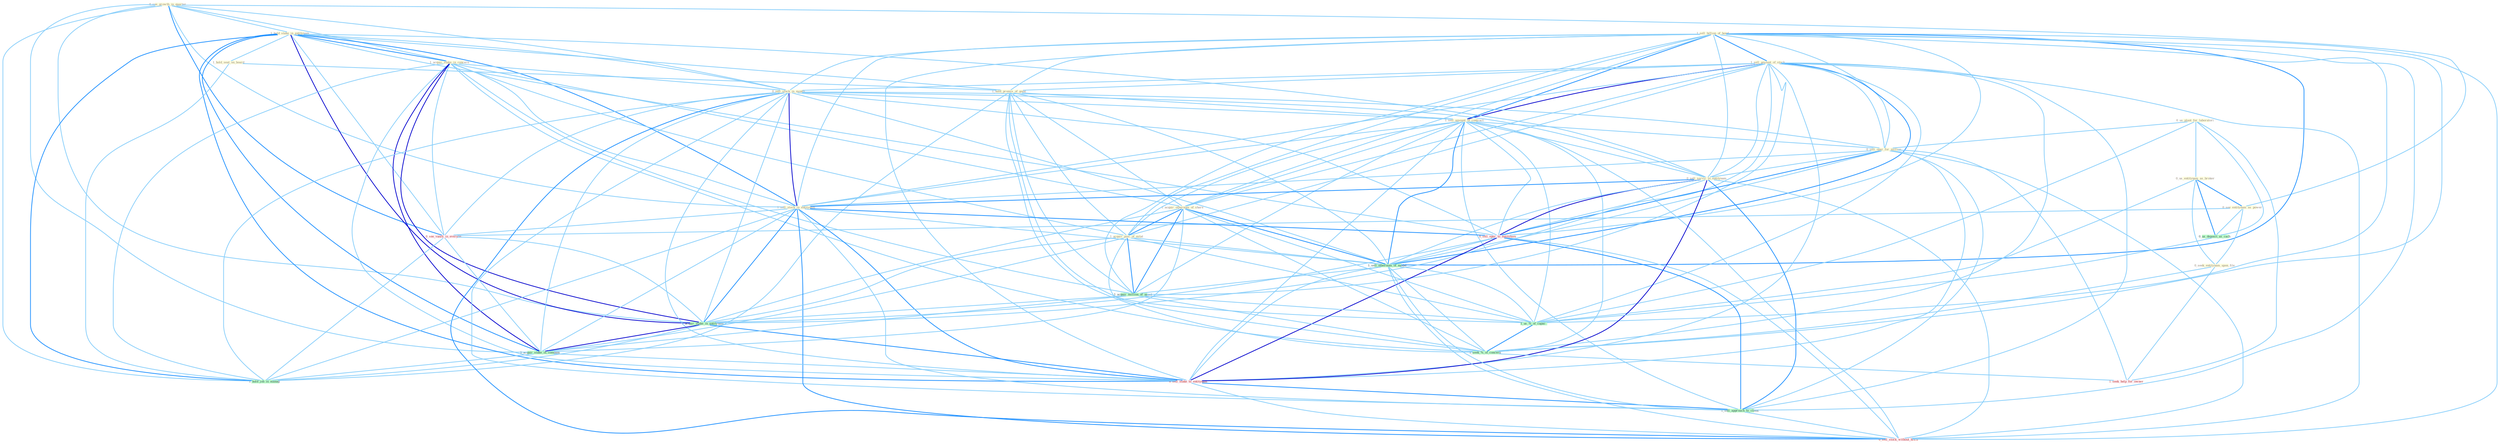 Graph G{ 
    node
    [shape=polygon,style=filled,width=.5,height=.06,color="#BDFCC9",fixedsize=true,fontsize=4,
    fontcolor="#2f4f4f"];
    {node
    [color="#ffffe0", fontcolor="#8b7d6b"] "0_see_growth_in_quarter " "1_sell_billion_of_bond " "1_sell_amount_of_stock " "1_hold_stake_in_entitynam " "0_us_plant_for_laboratori " "1_hold_seat_on_board " "1_hold_promis_of_good " "0_us_entitynam_as_broker " "1_acquir_stake_in_concern " "0_see_entitynam_as_power " "0_sell_stock_in_month " "1_sell_amount_of_contract " "0_sell_oper_for_million " "0_sell_servic_to_entitynam " "0_seek_entitynam_upon_file " "1_acquir_othernum_of_share " "1_sell_stock_in_entitynam " "1_acquir_piec_of_estat "}
{node [color="#fff0f5", fontcolor="#b22222"] "0_sell_oper_to_entitynam " "0_see_vaniti_in_everyon " "0_sell_stake_to_entitynam " "0_sell_stock_without_hitch " "1_seek_help_for_owner "}
edge [color="#B0E2FF"];

	"0_see_growth_in_quarter " -- "1_hold_stake_in_entitynam " [w="1", color="#87cefa" ];
	"0_see_growth_in_quarter " -- "1_acquir_stake_in_concern " [w="1", color="#87cefa" ];
	"0_see_growth_in_quarter " -- "0_see_entitynam_as_power " [w="1", color="#87cefa" ];
	"0_see_growth_in_quarter " -- "0_sell_stock_in_month " [w="1", color="#87cefa" ];
	"0_see_growth_in_quarter " -- "1_sell_stock_in_entitynam " [w="1", color="#87cefa" ];
	"0_see_growth_in_quarter " -- "0_see_vaniti_in_everyon " [w="2", color="#1e90ff" , len=0.8];
	"0_see_growth_in_quarter " -- "1_acquir_stake_in_entitynam " [w="1", color="#87cefa" ];
	"0_see_growth_in_quarter " -- "1_acquir_stake_in_compani " [w="1", color="#87cefa" ];
	"0_see_growth_in_quarter " -- "1_hold_job_in_manag " [w="1", color="#87cefa" ];
	"1_sell_billion_of_bond " -- "1_sell_amount_of_stock " [w="2", color="#1e90ff" , len=0.8];
	"1_sell_billion_of_bond " -- "1_hold_promis_of_good " [w="1", color="#87cefa" ];
	"1_sell_billion_of_bond " -- "0_sell_stock_in_month " [w="1", color="#87cefa" ];
	"1_sell_billion_of_bond " -- "1_sell_amount_of_contract " [w="2", color="#1e90ff" , len=0.8];
	"1_sell_billion_of_bond " -- "0_sell_oper_for_million " [w="1", color="#87cefa" ];
	"1_sell_billion_of_bond " -- "0_sell_servic_to_entitynam " [w="1", color="#87cefa" ];
	"1_sell_billion_of_bond " -- "1_acquir_othernum_of_share " [w="1", color="#87cefa" ];
	"1_sell_billion_of_bond " -- "1_sell_stock_in_entitynam " [w="1", color="#87cefa" ];
	"1_sell_billion_of_bond " -- "1_acquir_piec_of_estat " [w="1", color="#87cefa" ];
	"1_sell_billion_of_bond " -- "0_sell_oper_to_entitynam " [w="1", color="#87cefa" ];
	"1_sell_billion_of_bond " -- "1_sell_othernum_of_model " [w="2", color="#1e90ff" , len=0.8];
	"1_sell_billion_of_bond " -- "1_acquir_million_of_asset " [w="1", color="#87cefa" ];
	"1_sell_billion_of_bond " -- "0_sell_stake_to_entitynam " [w="1", color="#87cefa" ];
	"1_sell_billion_of_bond " -- "1_us_%_of_capac " [w="1", color="#87cefa" ];
	"1_sell_billion_of_bond " -- "1_sell_approach_to_client " [w="1", color="#87cefa" ];
	"1_sell_billion_of_bond " -- "0_sell_stock_without_hitch " [w="1", color="#87cefa" ];
	"1_sell_billion_of_bond " -- "1_seek_%_of_concern " [w="1", color="#87cefa" ];
	"1_sell_amount_of_stock " -- "1_hold_promis_of_good " [w="1", color="#87cefa" ];
	"1_sell_amount_of_stock " -- "0_sell_stock_in_month " [w="1", color="#87cefa" ];
	"1_sell_amount_of_stock " -- "1_sell_amount_of_contract " [w="3", color="#0000cd" , len=0.6];
	"1_sell_amount_of_stock " -- "0_sell_oper_for_million " [w="1", color="#87cefa" ];
	"1_sell_amount_of_stock " -- "0_sell_servic_to_entitynam " [w="1", color="#87cefa" ];
	"1_sell_amount_of_stock " -- "1_acquir_othernum_of_share " [w="1", color="#87cefa" ];
	"1_sell_amount_of_stock " -- "1_sell_stock_in_entitynam " [w="1", color="#87cefa" ];
	"1_sell_amount_of_stock " -- "1_acquir_piec_of_estat " [w="1", color="#87cefa" ];
	"1_sell_amount_of_stock " -- "0_sell_oper_to_entitynam " [w="1", color="#87cefa" ];
	"1_sell_amount_of_stock " -- "1_sell_othernum_of_model " [w="2", color="#1e90ff" , len=0.8];
	"1_sell_amount_of_stock " -- "1_acquir_million_of_asset " [w="1", color="#87cefa" ];
	"1_sell_amount_of_stock " -- "0_sell_stake_to_entitynam " [w="1", color="#87cefa" ];
	"1_sell_amount_of_stock " -- "1_us_%_of_capac " [w="1", color="#87cefa" ];
	"1_sell_amount_of_stock " -- "1_sell_approach_to_client " [w="1", color="#87cefa" ];
	"1_sell_amount_of_stock " -- "0_sell_stock_without_hitch " [w="1", color="#87cefa" ];
	"1_sell_amount_of_stock " -- "1_seek_%_of_concern " [w="1", color="#87cefa" ];
	"1_hold_stake_in_entitynam " -- "1_hold_seat_on_board " [w="1", color="#87cefa" ];
	"1_hold_stake_in_entitynam " -- "1_hold_promis_of_good " [w="1", color="#87cefa" ];
	"1_hold_stake_in_entitynam " -- "1_acquir_stake_in_concern " [w="2", color="#1e90ff" , len=0.8];
	"1_hold_stake_in_entitynam " -- "0_sell_stock_in_month " [w="1", color="#87cefa" ];
	"1_hold_stake_in_entitynam " -- "0_sell_servic_to_entitynam " [w="1", color="#87cefa" ];
	"1_hold_stake_in_entitynam " -- "1_sell_stock_in_entitynam " [w="2", color="#1e90ff" , len=0.8];
	"1_hold_stake_in_entitynam " -- "0_sell_oper_to_entitynam " [w="1", color="#87cefa" ];
	"1_hold_stake_in_entitynam " -- "0_see_vaniti_in_everyon " [w="1", color="#87cefa" ];
	"1_hold_stake_in_entitynam " -- "1_acquir_stake_in_entitynam " [w="3", color="#0000cd" , len=0.6];
	"1_hold_stake_in_entitynam " -- "1_acquir_stake_in_compani " [w="2", color="#1e90ff" , len=0.8];
	"1_hold_stake_in_entitynam " -- "0_sell_stake_to_entitynam " [w="2", color="#1e90ff" , len=0.8];
	"1_hold_stake_in_entitynam " -- "1_hold_job_in_manag " [w="2", color="#1e90ff" , len=0.8];
	"0_us_plant_for_laboratori " -- "0_us_entitynam_as_broker " [w="1", color="#87cefa" ];
	"0_us_plant_for_laboratori " -- "0_sell_oper_for_million " [w="1", color="#87cefa" ];
	"0_us_plant_for_laboratori " -- "0_us_deposit_as_cach " [w="1", color="#87cefa" ];
	"0_us_plant_for_laboratori " -- "1_us_%_of_capac " [w="1", color="#87cefa" ];
	"0_us_plant_for_laboratori " -- "1_seek_help_for_owner " [w="1", color="#87cefa" ];
	"1_hold_seat_on_board " -- "1_hold_promis_of_good " [w="1", color="#87cefa" ];
	"1_hold_seat_on_board " -- "1_hold_job_in_manag " [w="1", color="#87cefa" ];
	"1_hold_promis_of_good " -- "1_sell_amount_of_contract " [w="1", color="#87cefa" ];
	"1_hold_promis_of_good " -- "1_acquir_othernum_of_share " [w="1", color="#87cefa" ];
	"1_hold_promis_of_good " -- "1_acquir_piec_of_estat " [w="1", color="#87cefa" ];
	"1_hold_promis_of_good " -- "1_sell_othernum_of_model " [w="1", color="#87cefa" ];
	"1_hold_promis_of_good " -- "1_acquir_million_of_asset " [w="1", color="#87cefa" ];
	"1_hold_promis_of_good " -- "1_us_%_of_capac " [w="1", color="#87cefa" ];
	"1_hold_promis_of_good " -- "1_hold_job_in_manag " [w="1", color="#87cefa" ];
	"1_hold_promis_of_good " -- "1_seek_%_of_concern " [w="1", color="#87cefa" ];
	"0_us_entitynam_as_broker " -- "0_see_entitynam_as_power " [w="2", color="#1e90ff" , len=0.8];
	"0_us_entitynam_as_broker " -- "0_seek_entitynam_upon_file " [w="1", color="#87cefa" ];
	"0_us_entitynam_as_broker " -- "0_us_deposit_as_cach " [w="2", color="#1e90ff" , len=0.8];
	"0_us_entitynam_as_broker " -- "1_us_%_of_capac " [w="1", color="#87cefa" ];
	"1_acquir_stake_in_concern " -- "0_sell_stock_in_month " [w="1", color="#87cefa" ];
	"1_acquir_stake_in_concern " -- "1_acquir_othernum_of_share " [w="1", color="#87cefa" ];
	"1_acquir_stake_in_concern " -- "1_sell_stock_in_entitynam " [w="1", color="#87cefa" ];
	"1_acquir_stake_in_concern " -- "1_acquir_piec_of_estat " [w="1", color="#87cefa" ];
	"1_acquir_stake_in_concern " -- "0_see_vaniti_in_everyon " [w="1", color="#87cefa" ];
	"1_acquir_stake_in_concern " -- "1_acquir_million_of_asset " [w="1", color="#87cefa" ];
	"1_acquir_stake_in_concern " -- "1_acquir_stake_in_entitynam " [w="3", color="#0000cd" , len=0.6];
	"1_acquir_stake_in_concern " -- "1_acquir_stake_in_compani " [w="3", color="#0000cd" , len=0.6];
	"1_acquir_stake_in_concern " -- "0_sell_stake_to_entitynam " [w="1", color="#87cefa" ];
	"1_acquir_stake_in_concern " -- "1_hold_job_in_manag " [w="1", color="#87cefa" ];
	"1_acquir_stake_in_concern " -- "1_seek_%_of_concern " [w="1", color="#87cefa" ];
	"0_see_entitynam_as_power " -- "0_seek_entitynam_upon_file " [w="1", color="#87cefa" ];
	"0_see_entitynam_as_power " -- "0_see_vaniti_in_everyon " [w="1", color="#87cefa" ];
	"0_see_entitynam_as_power " -- "0_us_deposit_as_cach " [w="1", color="#87cefa" ];
	"0_sell_stock_in_month " -- "1_sell_amount_of_contract " [w="1", color="#87cefa" ];
	"0_sell_stock_in_month " -- "0_sell_oper_for_million " [w="1", color="#87cefa" ];
	"0_sell_stock_in_month " -- "0_sell_servic_to_entitynam " [w="1", color="#87cefa" ];
	"0_sell_stock_in_month " -- "1_sell_stock_in_entitynam " [w="3", color="#0000cd" , len=0.6];
	"0_sell_stock_in_month " -- "0_sell_oper_to_entitynam " [w="1", color="#87cefa" ];
	"0_sell_stock_in_month " -- "1_sell_othernum_of_model " [w="1", color="#87cefa" ];
	"0_sell_stock_in_month " -- "0_see_vaniti_in_everyon " [w="1", color="#87cefa" ];
	"0_sell_stock_in_month " -- "1_acquir_stake_in_entitynam " [w="1", color="#87cefa" ];
	"0_sell_stock_in_month " -- "1_acquir_stake_in_compani " [w="1", color="#87cefa" ];
	"0_sell_stock_in_month " -- "0_sell_stake_to_entitynam " [w="1", color="#87cefa" ];
	"0_sell_stock_in_month " -- "1_sell_approach_to_client " [w="1", color="#87cefa" ];
	"0_sell_stock_in_month " -- "1_hold_job_in_manag " [w="1", color="#87cefa" ];
	"0_sell_stock_in_month " -- "0_sell_stock_without_hitch " [w="2", color="#1e90ff" , len=0.8];
	"1_sell_amount_of_contract " -- "0_sell_oper_for_million " [w="1", color="#87cefa" ];
	"1_sell_amount_of_contract " -- "0_sell_servic_to_entitynam " [w="1", color="#87cefa" ];
	"1_sell_amount_of_contract " -- "1_acquir_othernum_of_share " [w="1", color="#87cefa" ];
	"1_sell_amount_of_contract " -- "1_sell_stock_in_entitynam " [w="1", color="#87cefa" ];
	"1_sell_amount_of_contract " -- "1_acquir_piec_of_estat " [w="1", color="#87cefa" ];
	"1_sell_amount_of_contract " -- "0_sell_oper_to_entitynam " [w="1", color="#87cefa" ];
	"1_sell_amount_of_contract " -- "1_sell_othernum_of_model " [w="2", color="#1e90ff" , len=0.8];
	"1_sell_amount_of_contract " -- "1_acquir_million_of_asset " [w="1", color="#87cefa" ];
	"1_sell_amount_of_contract " -- "0_sell_stake_to_entitynam " [w="1", color="#87cefa" ];
	"1_sell_amount_of_contract " -- "1_us_%_of_capac " [w="1", color="#87cefa" ];
	"1_sell_amount_of_contract " -- "1_sell_approach_to_client " [w="1", color="#87cefa" ];
	"1_sell_amount_of_contract " -- "0_sell_stock_without_hitch " [w="1", color="#87cefa" ];
	"1_sell_amount_of_contract " -- "1_seek_%_of_concern " [w="1", color="#87cefa" ];
	"0_sell_oper_for_million " -- "0_sell_servic_to_entitynam " [w="1", color="#87cefa" ];
	"0_sell_oper_for_million " -- "1_sell_stock_in_entitynam " [w="1", color="#87cefa" ];
	"0_sell_oper_for_million " -- "0_sell_oper_to_entitynam " [w="2", color="#1e90ff" , len=0.8];
	"0_sell_oper_for_million " -- "1_sell_othernum_of_model " [w="1", color="#87cefa" ];
	"0_sell_oper_for_million " -- "0_sell_stake_to_entitynam " [w="1", color="#87cefa" ];
	"0_sell_oper_for_million " -- "1_sell_approach_to_client " [w="1", color="#87cefa" ];
	"0_sell_oper_for_million " -- "0_sell_stock_without_hitch " [w="1", color="#87cefa" ];
	"0_sell_oper_for_million " -- "1_seek_help_for_owner " [w="1", color="#87cefa" ];
	"0_sell_servic_to_entitynam " -- "1_sell_stock_in_entitynam " [w="2", color="#1e90ff" , len=0.8];
	"0_sell_servic_to_entitynam " -- "0_sell_oper_to_entitynam " [w="3", color="#0000cd" , len=0.6];
	"0_sell_servic_to_entitynam " -- "1_sell_othernum_of_model " [w="1", color="#87cefa" ];
	"0_sell_servic_to_entitynam " -- "1_acquir_stake_in_entitynam " [w="1", color="#87cefa" ];
	"0_sell_servic_to_entitynam " -- "0_sell_stake_to_entitynam " [w="3", color="#0000cd" , len=0.6];
	"0_sell_servic_to_entitynam " -- "1_sell_approach_to_client " [w="2", color="#1e90ff" , len=0.8];
	"0_sell_servic_to_entitynam " -- "0_sell_stock_without_hitch " [w="1", color="#87cefa" ];
	"0_seek_entitynam_upon_file " -- "1_seek_%_of_concern " [w="1", color="#87cefa" ];
	"0_seek_entitynam_upon_file " -- "1_seek_help_for_owner " [w="1", color="#87cefa" ];
	"1_acquir_othernum_of_share " -- "1_acquir_piec_of_estat " [w="2", color="#1e90ff" , len=0.8];
	"1_acquir_othernum_of_share " -- "1_sell_othernum_of_model " [w="2", color="#1e90ff" , len=0.8];
	"1_acquir_othernum_of_share " -- "1_acquir_million_of_asset " [w="2", color="#1e90ff" , len=0.8];
	"1_acquir_othernum_of_share " -- "1_acquir_stake_in_entitynam " [w="1", color="#87cefa" ];
	"1_acquir_othernum_of_share " -- "1_acquir_stake_in_compani " [w="1", color="#87cefa" ];
	"1_acquir_othernum_of_share " -- "1_us_%_of_capac " [w="1", color="#87cefa" ];
	"1_acquir_othernum_of_share " -- "1_seek_%_of_concern " [w="1", color="#87cefa" ];
	"1_sell_stock_in_entitynam " -- "0_sell_oper_to_entitynam " [w="2", color="#1e90ff" , len=0.8];
	"1_sell_stock_in_entitynam " -- "1_sell_othernum_of_model " [w="1", color="#87cefa" ];
	"1_sell_stock_in_entitynam " -- "0_see_vaniti_in_everyon " [w="1", color="#87cefa" ];
	"1_sell_stock_in_entitynam " -- "1_acquir_stake_in_entitynam " [w="2", color="#1e90ff" , len=0.8];
	"1_sell_stock_in_entitynam " -- "1_acquir_stake_in_compani " [w="1", color="#87cefa" ];
	"1_sell_stock_in_entitynam " -- "0_sell_stake_to_entitynam " [w="2", color="#1e90ff" , len=0.8];
	"1_sell_stock_in_entitynam " -- "1_sell_approach_to_client " [w="1", color="#87cefa" ];
	"1_sell_stock_in_entitynam " -- "1_hold_job_in_manag " [w="1", color="#87cefa" ];
	"1_sell_stock_in_entitynam " -- "0_sell_stock_without_hitch " [w="2", color="#1e90ff" , len=0.8];
	"1_acquir_piec_of_estat " -- "1_sell_othernum_of_model " [w="1", color="#87cefa" ];
	"1_acquir_piec_of_estat " -- "1_acquir_million_of_asset " [w="2", color="#1e90ff" , len=0.8];
	"1_acquir_piec_of_estat " -- "1_acquir_stake_in_entitynam " [w="1", color="#87cefa" ];
	"1_acquir_piec_of_estat " -- "1_acquir_stake_in_compani " [w="1", color="#87cefa" ];
	"1_acquir_piec_of_estat " -- "1_us_%_of_capac " [w="1", color="#87cefa" ];
	"1_acquir_piec_of_estat " -- "1_seek_%_of_concern " [w="1", color="#87cefa" ];
	"0_sell_oper_to_entitynam " -- "1_sell_othernum_of_model " [w="1", color="#87cefa" ];
	"0_sell_oper_to_entitynam " -- "1_acquir_stake_in_entitynam " [w="1", color="#87cefa" ];
	"0_sell_oper_to_entitynam " -- "0_sell_stake_to_entitynam " [w="3", color="#0000cd" , len=0.6];
	"0_sell_oper_to_entitynam " -- "1_sell_approach_to_client " [w="2", color="#1e90ff" , len=0.8];
	"0_sell_oper_to_entitynam " -- "0_sell_stock_without_hitch " [w="1", color="#87cefa" ];
	"1_sell_othernum_of_model " -- "1_acquir_million_of_asset " [w="1", color="#87cefa" ];
	"1_sell_othernum_of_model " -- "0_sell_stake_to_entitynam " [w="1", color="#87cefa" ];
	"1_sell_othernum_of_model " -- "1_us_%_of_capac " [w="1", color="#87cefa" ];
	"1_sell_othernum_of_model " -- "1_sell_approach_to_client " [w="1", color="#87cefa" ];
	"1_sell_othernum_of_model " -- "0_sell_stock_without_hitch " [w="1", color="#87cefa" ];
	"1_sell_othernum_of_model " -- "1_seek_%_of_concern " [w="1", color="#87cefa" ];
	"0_see_vaniti_in_everyon " -- "1_acquir_stake_in_entitynam " [w="1", color="#87cefa" ];
	"0_see_vaniti_in_everyon " -- "1_acquir_stake_in_compani " [w="1", color="#87cefa" ];
	"0_see_vaniti_in_everyon " -- "1_hold_job_in_manag " [w="1", color="#87cefa" ];
	"1_acquir_million_of_asset " -- "1_acquir_stake_in_entitynam " [w="1", color="#87cefa" ];
	"1_acquir_million_of_asset " -- "1_acquir_stake_in_compani " [w="1", color="#87cefa" ];
	"1_acquir_million_of_asset " -- "1_us_%_of_capac " [w="1", color="#87cefa" ];
	"1_acquir_million_of_asset " -- "1_seek_%_of_concern " [w="1", color="#87cefa" ];
	"0_us_deposit_as_cach " -- "1_us_%_of_capac " [w="1", color="#87cefa" ];
	"1_acquir_stake_in_entitynam " -- "1_acquir_stake_in_compani " [w="3", color="#0000cd" , len=0.6];
	"1_acquir_stake_in_entitynam " -- "0_sell_stake_to_entitynam " [w="2", color="#1e90ff" , len=0.8];
	"1_acquir_stake_in_entitynam " -- "1_hold_job_in_manag " [w="1", color="#87cefa" ];
	"1_acquir_stake_in_compani " -- "0_sell_stake_to_entitynam " [w="1", color="#87cefa" ];
	"1_acquir_stake_in_compani " -- "1_hold_job_in_manag " [w="1", color="#87cefa" ];
	"0_sell_stake_to_entitynam " -- "1_sell_approach_to_client " [w="2", color="#1e90ff" , len=0.8];
	"0_sell_stake_to_entitynam " -- "0_sell_stock_without_hitch " [w="1", color="#87cefa" ];
	"1_us_%_of_capac " -- "1_seek_%_of_concern " [w="2", color="#1e90ff" , len=0.8];
	"1_sell_approach_to_client " -- "0_sell_stock_without_hitch " [w="1", color="#87cefa" ];
	"1_seek_%_of_concern " -- "1_seek_help_for_owner " [w="1", color="#87cefa" ];
}